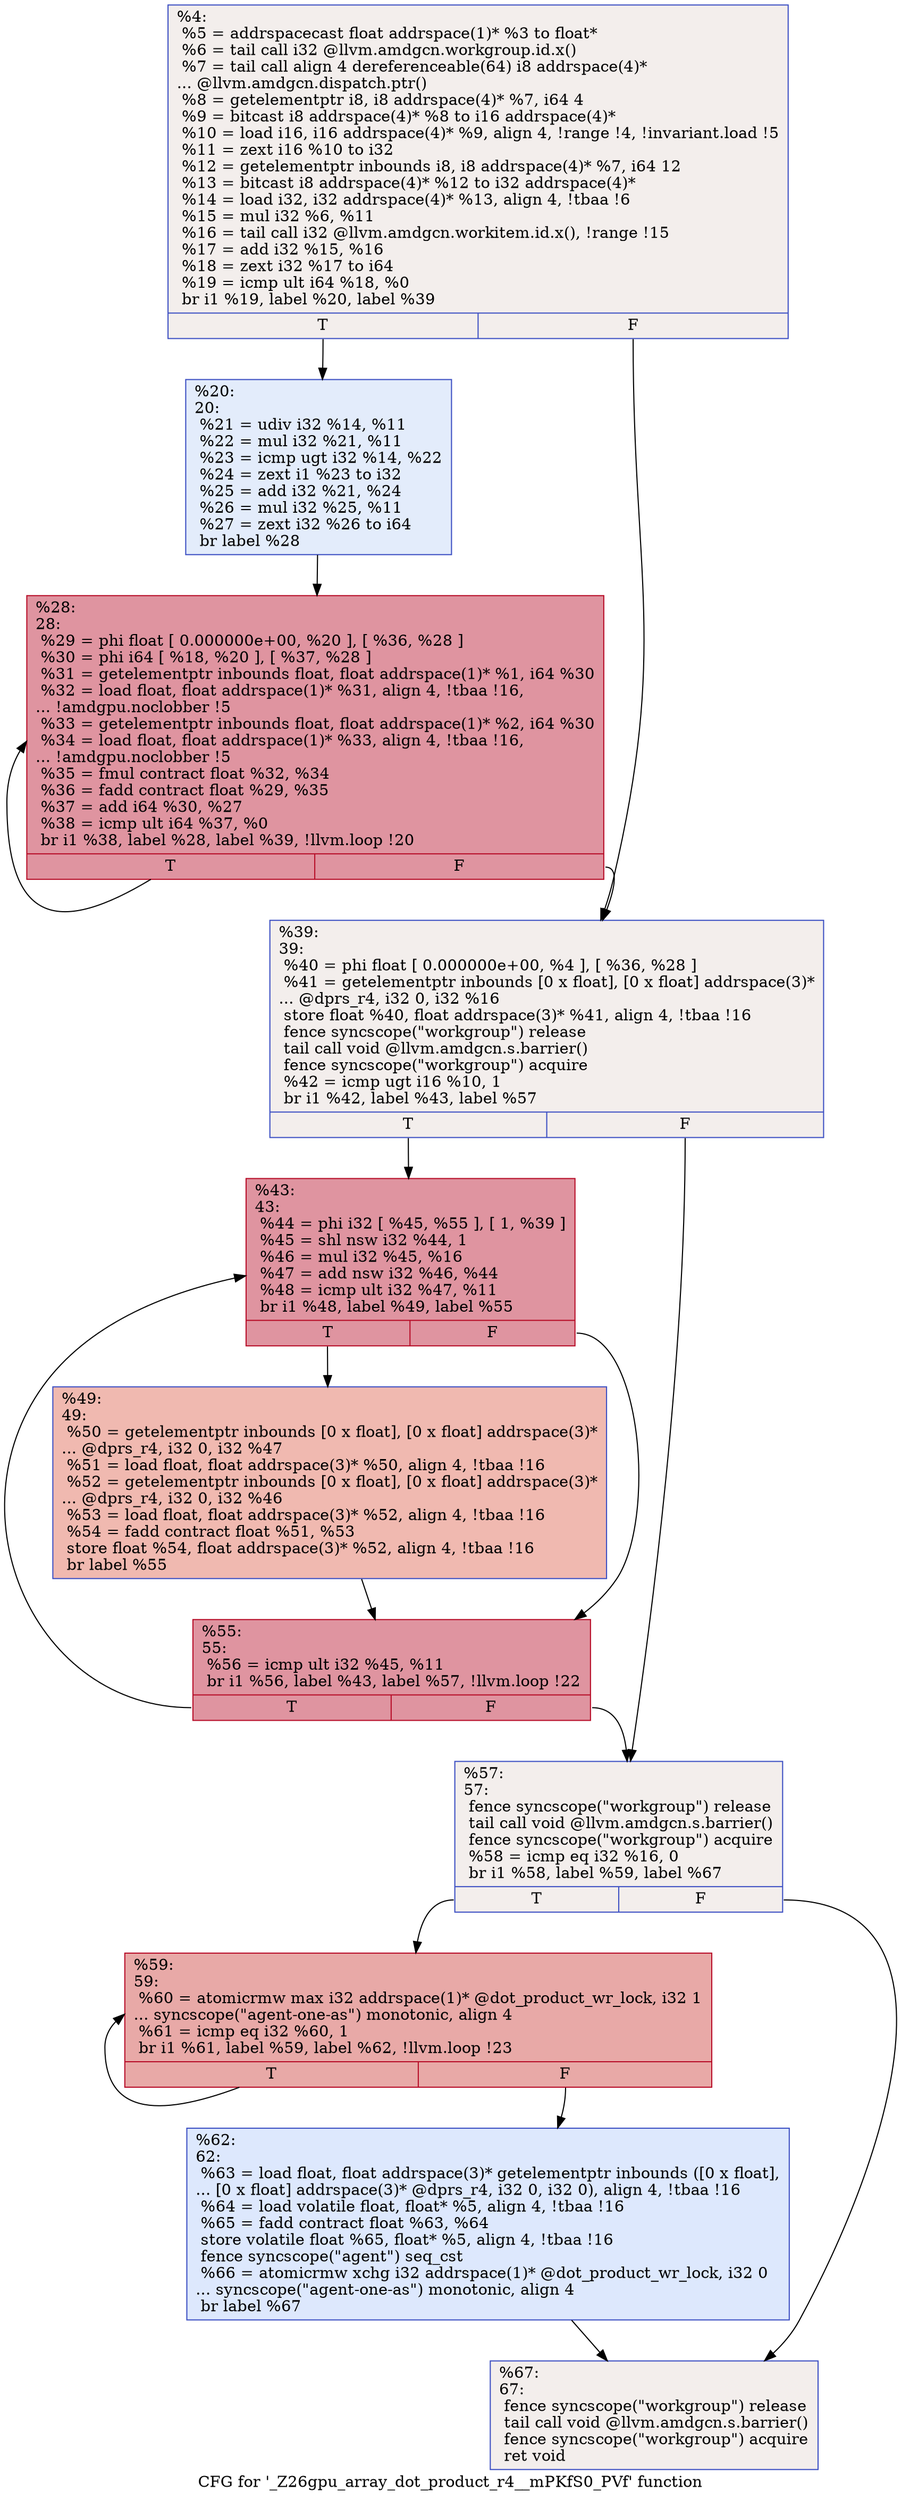 digraph "CFG for '_Z26gpu_array_dot_product_r4__mPKfS0_PVf' function" {
	label="CFG for '_Z26gpu_array_dot_product_r4__mPKfS0_PVf' function";

	Node0x6061ec0 [shape=record,color="#3d50c3ff", style=filled, fillcolor="#e3d9d370",label="{%4:\l  %5 = addrspacecast float addrspace(1)* %3 to float*\l  %6 = tail call i32 @llvm.amdgcn.workgroup.id.x()\l  %7 = tail call align 4 dereferenceable(64) i8 addrspace(4)*\l... @llvm.amdgcn.dispatch.ptr()\l  %8 = getelementptr i8, i8 addrspace(4)* %7, i64 4\l  %9 = bitcast i8 addrspace(4)* %8 to i16 addrspace(4)*\l  %10 = load i16, i16 addrspace(4)* %9, align 4, !range !4, !invariant.load !5\l  %11 = zext i16 %10 to i32\l  %12 = getelementptr inbounds i8, i8 addrspace(4)* %7, i64 12\l  %13 = bitcast i8 addrspace(4)* %12 to i32 addrspace(4)*\l  %14 = load i32, i32 addrspace(4)* %13, align 4, !tbaa !6\l  %15 = mul i32 %6, %11\l  %16 = tail call i32 @llvm.amdgcn.workitem.id.x(), !range !15\l  %17 = add i32 %15, %16\l  %18 = zext i32 %17 to i64\l  %19 = icmp ult i64 %18, %0\l  br i1 %19, label %20, label %39\l|{<s0>T|<s1>F}}"];
	Node0x6061ec0:s0 -> Node0x6063bd0;
	Node0x6061ec0:s1 -> Node0x6063c60;
	Node0x6063bd0 [shape=record,color="#3d50c3ff", style=filled, fillcolor="#bfd3f670",label="{%20:\l20:                                               \l  %21 = udiv i32 %14, %11\l  %22 = mul i32 %21, %11\l  %23 = icmp ugt i32 %14, %22\l  %24 = zext i1 %23 to i32\l  %25 = add i32 %21, %24\l  %26 = mul i32 %25, %11\l  %27 = zext i32 %26 to i64\l  br label %28\l}"];
	Node0x6063bd0 -> Node0x6064150;
	Node0x6064150 [shape=record,color="#b70d28ff", style=filled, fillcolor="#b70d2870",label="{%28:\l28:                                               \l  %29 = phi float [ 0.000000e+00, %20 ], [ %36, %28 ]\l  %30 = phi i64 [ %18, %20 ], [ %37, %28 ]\l  %31 = getelementptr inbounds float, float addrspace(1)* %1, i64 %30\l  %32 = load float, float addrspace(1)* %31, align 4, !tbaa !16,\l... !amdgpu.noclobber !5\l  %33 = getelementptr inbounds float, float addrspace(1)* %2, i64 %30\l  %34 = load float, float addrspace(1)* %33, align 4, !tbaa !16,\l... !amdgpu.noclobber !5\l  %35 = fmul contract float %32, %34\l  %36 = fadd contract float %29, %35\l  %37 = add i64 %30, %27\l  %38 = icmp ult i64 %37, %0\l  br i1 %38, label %28, label %39, !llvm.loop !20\l|{<s0>T|<s1>F}}"];
	Node0x6064150:s0 -> Node0x6064150;
	Node0x6064150:s1 -> Node0x6063c60;
	Node0x6063c60 [shape=record,color="#3d50c3ff", style=filled, fillcolor="#e3d9d370",label="{%39:\l39:                                               \l  %40 = phi float [ 0.000000e+00, %4 ], [ %36, %28 ]\l  %41 = getelementptr inbounds [0 x float], [0 x float] addrspace(3)*\l... @dprs_r4, i32 0, i32 %16\l  store float %40, float addrspace(3)* %41, align 4, !tbaa !16\l  fence syncscope(\"workgroup\") release\l  tail call void @llvm.amdgcn.s.barrier()\l  fence syncscope(\"workgroup\") acquire\l  %42 = icmp ugt i16 %10, 1\l  br i1 %42, label %43, label %57\l|{<s0>T|<s1>F}}"];
	Node0x6063c60:s0 -> Node0x6066860;
	Node0x6063c60:s1 -> Node0x60668b0;
	Node0x6066860 [shape=record,color="#b70d28ff", style=filled, fillcolor="#b70d2870",label="{%43:\l43:                                               \l  %44 = phi i32 [ %45, %55 ], [ 1, %39 ]\l  %45 = shl nsw i32 %44, 1\l  %46 = mul i32 %45, %16\l  %47 = add nsw i32 %46, %44\l  %48 = icmp ult i32 %47, %11\l  br i1 %48, label %49, label %55\l|{<s0>T|<s1>F}}"];
	Node0x6066860:s0 -> Node0x6066dd0;
	Node0x6066860:s1 -> Node0x6066a20;
	Node0x6066dd0 [shape=record,color="#3d50c3ff", style=filled, fillcolor="#de614d70",label="{%49:\l49:                                               \l  %50 = getelementptr inbounds [0 x float], [0 x float] addrspace(3)*\l... @dprs_r4, i32 0, i32 %47\l  %51 = load float, float addrspace(3)* %50, align 4, !tbaa !16\l  %52 = getelementptr inbounds [0 x float], [0 x float] addrspace(3)*\l... @dprs_r4, i32 0, i32 %46\l  %53 = load float, float addrspace(3)* %52, align 4, !tbaa !16\l  %54 = fadd contract float %51, %53\l  store float %54, float addrspace(3)* %52, align 4, !tbaa !16\l  br label %55\l}"];
	Node0x6066dd0 -> Node0x6066a20;
	Node0x6066a20 [shape=record,color="#b70d28ff", style=filled, fillcolor="#b70d2870",label="{%55:\l55:                                               \l  %56 = icmp ult i32 %45, %11\l  br i1 %56, label %43, label %57, !llvm.loop !22\l|{<s0>T|<s1>F}}"];
	Node0x6066a20:s0 -> Node0x6066860;
	Node0x6066a20:s1 -> Node0x60668b0;
	Node0x60668b0 [shape=record,color="#3d50c3ff", style=filled, fillcolor="#e3d9d370",label="{%57:\l57:                                               \l  fence syncscope(\"workgroup\") release\l  tail call void @llvm.amdgcn.s.barrier()\l  fence syncscope(\"workgroup\") acquire\l  %58 = icmp eq i32 %16, 0\l  br i1 %58, label %59, label %67\l|{<s0>T|<s1>F}}"];
	Node0x60668b0:s0 -> Node0x6067700;
	Node0x60668b0:s1 -> Node0x6067750;
	Node0x6067700 [shape=record,color="#b70d28ff", style=filled, fillcolor="#ca3b3770",label="{%59:\l59:                                               \l  %60 = atomicrmw max i32 addrspace(1)* @dot_product_wr_lock, i32 1\l... syncscope(\"agent-one-as\") monotonic, align 4\l  %61 = icmp eq i32 %60, 1\l  br i1 %61, label %59, label %62, !llvm.loop !23\l|{<s0>T|<s1>F}}"];
	Node0x6067700:s0 -> Node0x6067700;
	Node0x6067700:s1 -> Node0x60679b0;
	Node0x60679b0 [shape=record,color="#3d50c3ff", style=filled, fillcolor="#b2ccfb70",label="{%62:\l62:                                               \l  %63 = load float, float addrspace(3)* getelementptr inbounds ([0 x float],\l... [0 x float] addrspace(3)* @dprs_r4, i32 0, i32 0), align 4, !tbaa !16\l  %64 = load volatile float, float* %5, align 4, !tbaa !16\l  %65 = fadd contract float %63, %64\l  store volatile float %65, float* %5, align 4, !tbaa !16\l  fence syncscope(\"agent\") seq_cst\l  %66 = atomicrmw xchg i32 addrspace(1)* @dot_product_wr_lock, i32 0\l... syncscope(\"agent-one-as\") monotonic, align 4\l  br label %67\l}"];
	Node0x60679b0 -> Node0x6067750;
	Node0x6067750 [shape=record,color="#3d50c3ff", style=filled, fillcolor="#e3d9d370",label="{%67:\l67:                                               \l  fence syncscope(\"workgroup\") release\l  tail call void @llvm.amdgcn.s.barrier()\l  fence syncscope(\"workgroup\") acquire\l  ret void\l}"];
}
